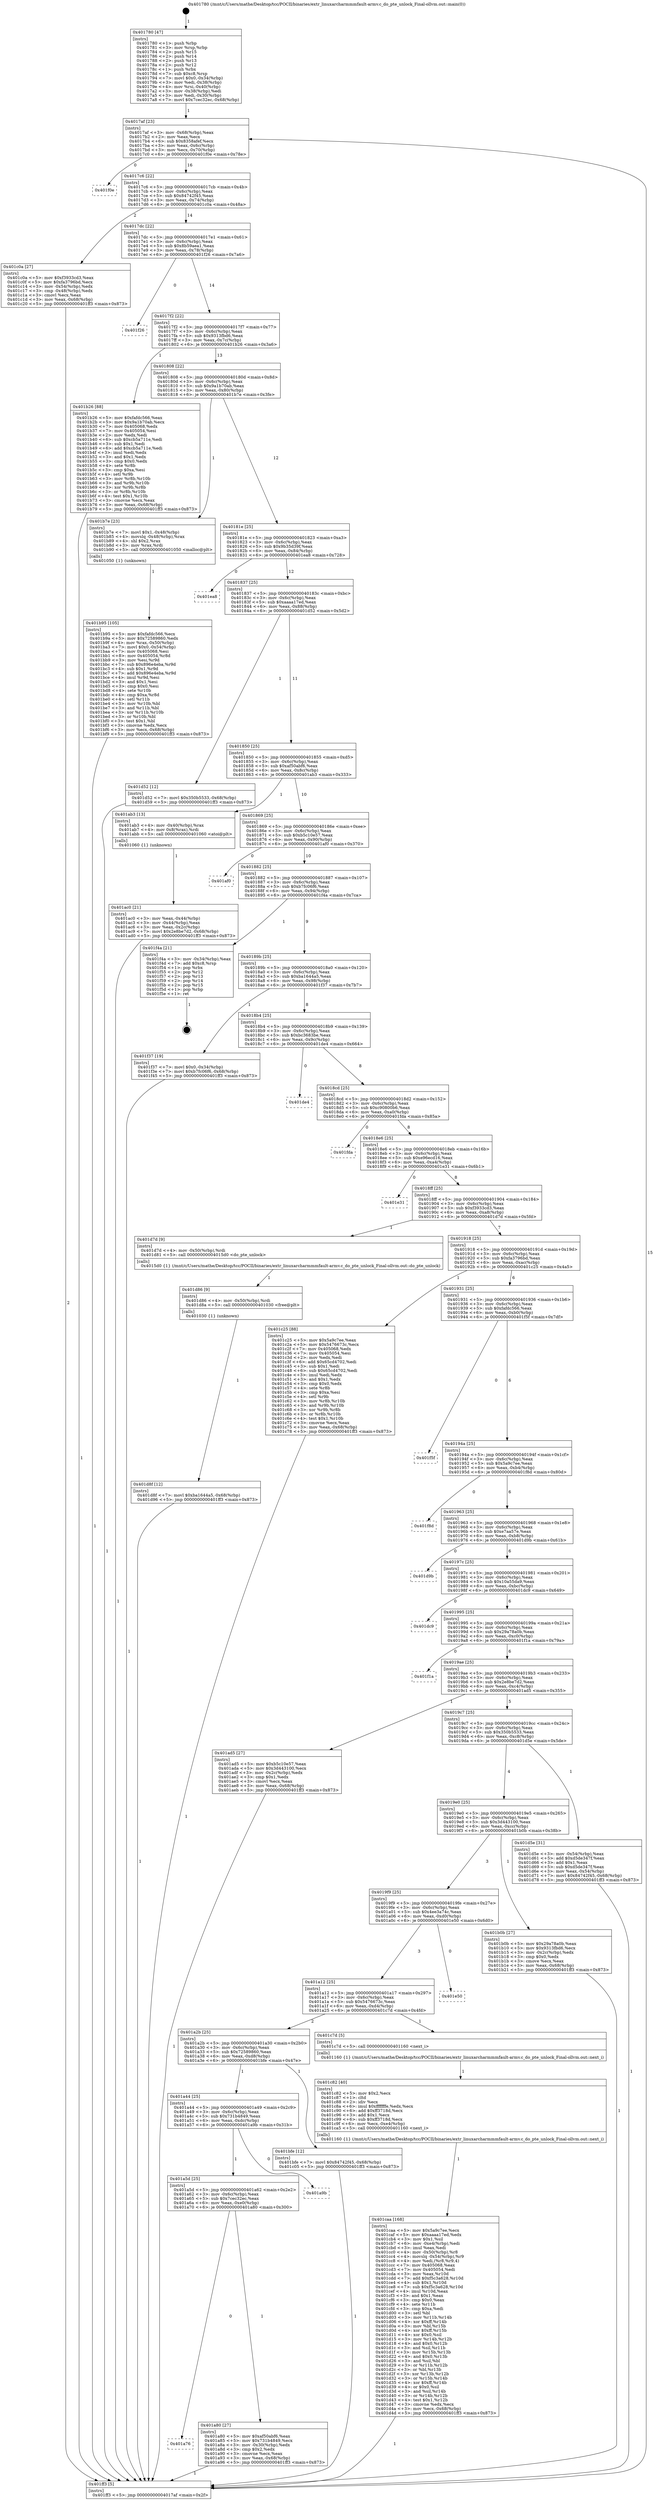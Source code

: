 digraph "0x401780" {
  label = "0x401780 (/mnt/c/Users/mathe/Desktop/tcc/POCII/binaries/extr_linuxarcharmmmfault-armv.c_do_pte_unlock_Final-ollvm.out::main(0))"
  labelloc = "t"
  node[shape=record]

  Entry [label="",width=0.3,height=0.3,shape=circle,fillcolor=black,style=filled]
  "0x4017af" [label="{
     0x4017af [23]\l
     | [instrs]\l
     &nbsp;&nbsp;0x4017af \<+3\>: mov -0x68(%rbp),%eax\l
     &nbsp;&nbsp;0x4017b2 \<+2\>: mov %eax,%ecx\l
     &nbsp;&nbsp;0x4017b4 \<+6\>: sub $0x8358afef,%ecx\l
     &nbsp;&nbsp;0x4017ba \<+3\>: mov %eax,-0x6c(%rbp)\l
     &nbsp;&nbsp;0x4017bd \<+3\>: mov %ecx,-0x70(%rbp)\l
     &nbsp;&nbsp;0x4017c0 \<+6\>: je 0000000000401f0e \<main+0x78e\>\l
  }"]
  "0x401f0e" [label="{
     0x401f0e\l
  }", style=dashed]
  "0x4017c6" [label="{
     0x4017c6 [22]\l
     | [instrs]\l
     &nbsp;&nbsp;0x4017c6 \<+5\>: jmp 00000000004017cb \<main+0x4b\>\l
     &nbsp;&nbsp;0x4017cb \<+3\>: mov -0x6c(%rbp),%eax\l
     &nbsp;&nbsp;0x4017ce \<+5\>: sub $0x84742f45,%eax\l
     &nbsp;&nbsp;0x4017d3 \<+3\>: mov %eax,-0x74(%rbp)\l
     &nbsp;&nbsp;0x4017d6 \<+6\>: je 0000000000401c0a \<main+0x48a\>\l
  }"]
  Exit [label="",width=0.3,height=0.3,shape=circle,fillcolor=black,style=filled,peripheries=2]
  "0x401c0a" [label="{
     0x401c0a [27]\l
     | [instrs]\l
     &nbsp;&nbsp;0x401c0a \<+5\>: mov $0xf3933cd3,%eax\l
     &nbsp;&nbsp;0x401c0f \<+5\>: mov $0xfa3796bd,%ecx\l
     &nbsp;&nbsp;0x401c14 \<+3\>: mov -0x54(%rbp),%edx\l
     &nbsp;&nbsp;0x401c17 \<+3\>: cmp -0x48(%rbp),%edx\l
     &nbsp;&nbsp;0x401c1a \<+3\>: cmovl %ecx,%eax\l
     &nbsp;&nbsp;0x401c1d \<+3\>: mov %eax,-0x68(%rbp)\l
     &nbsp;&nbsp;0x401c20 \<+5\>: jmp 0000000000401ff3 \<main+0x873\>\l
  }"]
  "0x4017dc" [label="{
     0x4017dc [22]\l
     | [instrs]\l
     &nbsp;&nbsp;0x4017dc \<+5\>: jmp 00000000004017e1 \<main+0x61\>\l
     &nbsp;&nbsp;0x4017e1 \<+3\>: mov -0x6c(%rbp),%eax\l
     &nbsp;&nbsp;0x4017e4 \<+5\>: sub $0x8b59aea1,%eax\l
     &nbsp;&nbsp;0x4017e9 \<+3\>: mov %eax,-0x78(%rbp)\l
     &nbsp;&nbsp;0x4017ec \<+6\>: je 0000000000401f26 \<main+0x7a6\>\l
  }"]
  "0x401d8f" [label="{
     0x401d8f [12]\l
     | [instrs]\l
     &nbsp;&nbsp;0x401d8f \<+7\>: movl $0xba1644a5,-0x68(%rbp)\l
     &nbsp;&nbsp;0x401d96 \<+5\>: jmp 0000000000401ff3 \<main+0x873\>\l
  }"]
  "0x401f26" [label="{
     0x401f26\l
  }", style=dashed]
  "0x4017f2" [label="{
     0x4017f2 [22]\l
     | [instrs]\l
     &nbsp;&nbsp;0x4017f2 \<+5\>: jmp 00000000004017f7 \<main+0x77\>\l
     &nbsp;&nbsp;0x4017f7 \<+3\>: mov -0x6c(%rbp),%eax\l
     &nbsp;&nbsp;0x4017fa \<+5\>: sub $0x9313fbd6,%eax\l
     &nbsp;&nbsp;0x4017ff \<+3\>: mov %eax,-0x7c(%rbp)\l
     &nbsp;&nbsp;0x401802 \<+6\>: je 0000000000401b26 \<main+0x3a6\>\l
  }"]
  "0x401d86" [label="{
     0x401d86 [9]\l
     | [instrs]\l
     &nbsp;&nbsp;0x401d86 \<+4\>: mov -0x50(%rbp),%rdi\l
     &nbsp;&nbsp;0x401d8a \<+5\>: call 0000000000401030 \<free@plt\>\l
     | [calls]\l
     &nbsp;&nbsp;0x401030 \{1\} (unknown)\l
  }"]
  "0x401b26" [label="{
     0x401b26 [88]\l
     | [instrs]\l
     &nbsp;&nbsp;0x401b26 \<+5\>: mov $0xfafdc566,%eax\l
     &nbsp;&nbsp;0x401b2b \<+5\>: mov $0x9a1b70ab,%ecx\l
     &nbsp;&nbsp;0x401b30 \<+7\>: mov 0x405068,%edx\l
     &nbsp;&nbsp;0x401b37 \<+7\>: mov 0x405054,%esi\l
     &nbsp;&nbsp;0x401b3e \<+2\>: mov %edx,%edi\l
     &nbsp;&nbsp;0x401b40 \<+6\>: sub $0xcb5a711e,%edi\l
     &nbsp;&nbsp;0x401b46 \<+3\>: sub $0x1,%edi\l
     &nbsp;&nbsp;0x401b49 \<+6\>: add $0xcb5a711e,%edi\l
     &nbsp;&nbsp;0x401b4f \<+3\>: imul %edi,%edx\l
     &nbsp;&nbsp;0x401b52 \<+3\>: and $0x1,%edx\l
     &nbsp;&nbsp;0x401b55 \<+3\>: cmp $0x0,%edx\l
     &nbsp;&nbsp;0x401b58 \<+4\>: sete %r8b\l
     &nbsp;&nbsp;0x401b5c \<+3\>: cmp $0xa,%esi\l
     &nbsp;&nbsp;0x401b5f \<+4\>: setl %r9b\l
     &nbsp;&nbsp;0x401b63 \<+3\>: mov %r8b,%r10b\l
     &nbsp;&nbsp;0x401b66 \<+3\>: and %r9b,%r10b\l
     &nbsp;&nbsp;0x401b69 \<+3\>: xor %r9b,%r8b\l
     &nbsp;&nbsp;0x401b6c \<+3\>: or %r8b,%r10b\l
     &nbsp;&nbsp;0x401b6f \<+4\>: test $0x1,%r10b\l
     &nbsp;&nbsp;0x401b73 \<+3\>: cmovne %ecx,%eax\l
     &nbsp;&nbsp;0x401b76 \<+3\>: mov %eax,-0x68(%rbp)\l
     &nbsp;&nbsp;0x401b79 \<+5\>: jmp 0000000000401ff3 \<main+0x873\>\l
  }"]
  "0x401808" [label="{
     0x401808 [22]\l
     | [instrs]\l
     &nbsp;&nbsp;0x401808 \<+5\>: jmp 000000000040180d \<main+0x8d\>\l
     &nbsp;&nbsp;0x40180d \<+3\>: mov -0x6c(%rbp),%eax\l
     &nbsp;&nbsp;0x401810 \<+5\>: sub $0x9a1b70ab,%eax\l
     &nbsp;&nbsp;0x401815 \<+3\>: mov %eax,-0x80(%rbp)\l
     &nbsp;&nbsp;0x401818 \<+6\>: je 0000000000401b7e \<main+0x3fe\>\l
  }"]
  "0x401caa" [label="{
     0x401caa [168]\l
     | [instrs]\l
     &nbsp;&nbsp;0x401caa \<+5\>: mov $0x5a9c7ee,%ecx\l
     &nbsp;&nbsp;0x401caf \<+5\>: mov $0xaaaa17ed,%edx\l
     &nbsp;&nbsp;0x401cb4 \<+3\>: mov $0x1,%sil\l
     &nbsp;&nbsp;0x401cb7 \<+6\>: mov -0xe4(%rbp),%edi\l
     &nbsp;&nbsp;0x401cbd \<+3\>: imul %eax,%edi\l
     &nbsp;&nbsp;0x401cc0 \<+4\>: mov -0x50(%rbp),%r8\l
     &nbsp;&nbsp;0x401cc4 \<+4\>: movslq -0x54(%rbp),%r9\l
     &nbsp;&nbsp;0x401cc8 \<+4\>: mov %edi,(%r8,%r9,4)\l
     &nbsp;&nbsp;0x401ccc \<+7\>: mov 0x405068,%eax\l
     &nbsp;&nbsp;0x401cd3 \<+7\>: mov 0x405054,%edi\l
     &nbsp;&nbsp;0x401cda \<+3\>: mov %eax,%r10d\l
     &nbsp;&nbsp;0x401cdd \<+7\>: add $0xf5c3a628,%r10d\l
     &nbsp;&nbsp;0x401ce4 \<+4\>: sub $0x1,%r10d\l
     &nbsp;&nbsp;0x401ce8 \<+7\>: sub $0xf5c3a628,%r10d\l
     &nbsp;&nbsp;0x401cef \<+4\>: imul %r10d,%eax\l
     &nbsp;&nbsp;0x401cf3 \<+3\>: and $0x1,%eax\l
     &nbsp;&nbsp;0x401cf6 \<+3\>: cmp $0x0,%eax\l
     &nbsp;&nbsp;0x401cf9 \<+4\>: sete %r11b\l
     &nbsp;&nbsp;0x401cfd \<+3\>: cmp $0xa,%edi\l
     &nbsp;&nbsp;0x401d00 \<+3\>: setl %bl\l
     &nbsp;&nbsp;0x401d03 \<+3\>: mov %r11b,%r14b\l
     &nbsp;&nbsp;0x401d06 \<+4\>: xor $0xff,%r14b\l
     &nbsp;&nbsp;0x401d0a \<+3\>: mov %bl,%r15b\l
     &nbsp;&nbsp;0x401d0d \<+4\>: xor $0xff,%r15b\l
     &nbsp;&nbsp;0x401d11 \<+4\>: xor $0x0,%sil\l
     &nbsp;&nbsp;0x401d15 \<+3\>: mov %r14b,%r12b\l
     &nbsp;&nbsp;0x401d18 \<+4\>: and $0x0,%r12b\l
     &nbsp;&nbsp;0x401d1c \<+3\>: and %sil,%r11b\l
     &nbsp;&nbsp;0x401d1f \<+3\>: mov %r15b,%r13b\l
     &nbsp;&nbsp;0x401d22 \<+4\>: and $0x0,%r13b\l
     &nbsp;&nbsp;0x401d26 \<+3\>: and %sil,%bl\l
     &nbsp;&nbsp;0x401d29 \<+3\>: or %r11b,%r12b\l
     &nbsp;&nbsp;0x401d2c \<+3\>: or %bl,%r13b\l
     &nbsp;&nbsp;0x401d2f \<+3\>: xor %r13b,%r12b\l
     &nbsp;&nbsp;0x401d32 \<+3\>: or %r15b,%r14b\l
     &nbsp;&nbsp;0x401d35 \<+4\>: xor $0xff,%r14b\l
     &nbsp;&nbsp;0x401d39 \<+4\>: or $0x0,%sil\l
     &nbsp;&nbsp;0x401d3d \<+3\>: and %sil,%r14b\l
     &nbsp;&nbsp;0x401d40 \<+3\>: or %r14b,%r12b\l
     &nbsp;&nbsp;0x401d43 \<+4\>: test $0x1,%r12b\l
     &nbsp;&nbsp;0x401d47 \<+3\>: cmovne %edx,%ecx\l
     &nbsp;&nbsp;0x401d4a \<+3\>: mov %ecx,-0x68(%rbp)\l
     &nbsp;&nbsp;0x401d4d \<+5\>: jmp 0000000000401ff3 \<main+0x873\>\l
  }"]
  "0x401b7e" [label="{
     0x401b7e [23]\l
     | [instrs]\l
     &nbsp;&nbsp;0x401b7e \<+7\>: movl $0x1,-0x48(%rbp)\l
     &nbsp;&nbsp;0x401b85 \<+4\>: movslq -0x48(%rbp),%rax\l
     &nbsp;&nbsp;0x401b89 \<+4\>: shl $0x2,%rax\l
     &nbsp;&nbsp;0x401b8d \<+3\>: mov %rax,%rdi\l
     &nbsp;&nbsp;0x401b90 \<+5\>: call 0000000000401050 \<malloc@plt\>\l
     | [calls]\l
     &nbsp;&nbsp;0x401050 \{1\} (unknown)\l
  }"]
  "0x40181e" [label="{
     0x40181e [25]\l
     | [instrs]\l
     &nbsp;&nbsp;0x40181e \<+5\>: jmp 0000000000401823 \<main+0xa3\>\l
     &nbsp;&nbsp;0x401823 \<+3\>: mov -0x6c(%rbp),%eax\l
     &nbsp;&nbsp;0x401826 \<+5\>: sub $0x9b35d39f,%eax\l
     &nbsp;&nbsp;0x40182b \<+6\>: mov %eax,-0x84(%rbp)\l
     &nbsp;&nbsp;0x401831 \<+6\>: je 0000000000401ea8 \<main+0x728\>\l
  }"]
  "0x401c82" [label="{
     0x401c82 [40]\l
     | [instrs]\l
     &nbsp;&nbsp;0x401c82 \<+5\>: mov $0x2,%ecx\l
     &nbsp;&nbsp;0x401c87 \<+1\>: cltd\l
     &nbsp;&nbsp;0x401c88 \<+2\>: idiv %ecx\l
     &nbsp;&nbsp;0x401c8a \<+6\>: imul $0xfffffffe,%edx,%ecx\l
     &nbsp;&nbsp;0x401c90 \<+6\>: add $0xff3718d,%ecx\l
     &nbsp;&nbsp;0x401c96 \<+3\>: add $0x1,%ecx\l
     &nbsp;&nbsp;0x401c99 \<+6\>: sub $0xff3718d,%ecx\l
     &nbsp;&nbsp;0x401c9f \<+6\>: mov %ecx,-0xe4(%rbp)\l
     &nbsp;&nbsp;0x401ca5 \<+5\>: call 0000000000401160 \<next_i\>\l
     | [calls]\l
     &nbsp;&nbsp;0x401160 \{1\} (/mnt/c/Users/mathe/Desktop/tcc/POCII/binaries/extr_linuxarcharmmmfault-armv.c_do_pte_unlock_Final-ollvm.out::next_i)\l
  }"]
  "0x401ea8" [label="{
     0x401ea8\l
  }", style=dashed]
  "0x401837" [label="{
     0x401837 [25]\l
     | [instrs]\l
     &nbsp;&nbsp;0x401837 \<+5\>: jmp 000000000040183c \<main+0xbc\>\l
     &nbsp;&nbsp;0x40183c \<+3\>: mov -0x6c(%rbp),%eax\l
     &nbsp;&nbsp;0x40183f \<+5\>: sub $0xaaaa17ed,%eax\l
     &nbsp;&nbsp;0x401844 \<+6\>: mov %eax,-0x88(%rbp)\l
     &nbsp;&nbsp;0x40184a \<+6\>: je 0000000000401d52 \<main+0x5d2\>\l
  }"]
  "0x401b95" [label="{
     0x401b95 [105]\l
     | [instrs]\l
     &nbsp;&nbsp;0x401b95 \<+5\>: mov $0xfafdc566,%ecx\l
     &nbsp;&nbsp;0x401b9a \<+5\>: mov $0x72589860,%edx\l
     &nbsp;&nbsp;0x401b9f \<+4\>: mov %rax,-0x50(%rbp)\l
     &nbsp;&nbsp;0x401ba3 \<+7\>: movl $0x0,-0x54(%rbp)\l
     &nbsp;&nbsp;0x401baa \<+7\>: mov 0x405068,%esi\l
     &nbsp;&nbsp;0x401bb1 \<+8\>: mov 0x405054,%r8d\l
     &nbsp;&nbsp;0x401bb9 \<+3\>: mov %esi,%r9d\l
     &nbsp;&nbsp;0x401bbc \<+7\>: sub $0x896e4eba,%r9d\l
     &nbsp;&nbsp;0x401bc3 \<+4\>: sub $0x1,%r9d\l
     &nbsp;&nbsp;0x401bc7 \<+7\>: add $0x896e4eba,%r9d\l
     &nbsp;&nbsp;0x401bce \<+4\>: imul %r9d,%esi\l
     &nbsp;&nbsp;0x401bd2 \<+3\>: and $0x1,%esi\l
     &nbsp;&nbsp;0x401bd5 \<+3\>: cmp $0x0,%esi\l
     &nbsp;&nbsp;0x401bd8 \<+4\>: sete %r10b\l
     &nbsp;&nbsp;0x401bdc \<+4\>: cmp $0xa,%r8d\l
     &nbsp;&nbsp;0x401be0 \<+4\>: setl %r11b\l
     &nbsp;&nbsp;0x401be4 \<+3\>: mov %r10b,%bl\l
     &nbsp;&nbsp;0x401be7 \<+3\>: and %r11b,%bl\l
     &nbsp;&nbsp;0x401bea \<+3\>: xor %r11b,%r10b\l
     &nbsp;&nbsp;0x401bed \<+3\>: or %r10b,%bl\l
     &nbsp;&nbsp;0x401bf0 \<+3\>: test $0x1,%bl\l
     &nbsp;&nbsp;0x401bf3 \<+3\>: cmovne %edx,%ecx\l
     &nbsp;&nbsp;0x401bf6 \<+3\>: mov %ecx,-0x68(%rbp)\l
     &nbsp;&nbsp;0x401bf9 \<+5\>: jmp 0000000000401ff3 \<main+0x873\>\l
  }"]
  "0x401d52" [label="{
     0x401d52 [12]\l
     | [instrs]\l
     &nbsp;&nbsp;0x401d52 \<+7\>: movl $0x350b5533,-0x68(%rbp)\l
     &nbsp;&nbsp;0x401d59 \<+5\>: jmp 0000000000401ff3 \<main+0x873\>\l
  }"]
  "0x401850" [label="{
     0x401850 [25]\l
     | [instrs]\l
     &nbsp;&nbsp;0x401850 \<+5\>: jmp 0000000000401855 \<main+0xd5\>\l
     &nbsp;&nbsp;0x401855 \<+3\>: mov -0x6c(%rbp),%eax\l
     &nbsp;&nbsp;0x401858 \<+5\>: sub $0xaf50abf6,%eax\l
     &nbsp;&nbsp;0x40185d \<+6\>: mov %eax,-0x8c(%rbp)\l
     &nbsp;&nbsp;0x401863 \<+6\>: je 0000000000401ab3 \<main+0x333\>\l
  }"]
  "0x401ac0" [label="{
     0x401ac0 [21]\l
     | [instrs]\l
     &nbsp;&nbsp;0x401ac0 \<+3\>: mov %eax,-0x44(%rbp)\l
     &nbsp;&nbsp;0x401ac3 \<+3\>: mov -0x44(%rbp),%eax\l
     &nbsp;&nbsp;0x401ac6 \<+3\>: mov %eax,-0x2c(%rbp)\l
     &nbsp;&nbsp;0x401ac9 \<+7\>: movl $0x2e8be7d2,-0x68(%rbp)\l
     &nbsp;&nbsp;0x401ad0 \<+5\>: jmp 0000000000401ff3 \<main+0x873\>\l
  }"]
  "0x401ab3" [label="{
     0x401ab3 [13]\l
     | [instrs]\l
     &nbsp;&nbsp;0x401ab3 \<+4\>: mov -0x40(%rbp),%rax\l
     &nbsp;&nbsp;0x401ab7 \<+4\>: mov 0x8(%rax),%rdi\l
     &nbsp;&nbsp;0x401abb \<+5\>: call 0000000000401060 \<atoi@plt\>\l
     | [calls]\l
     &nbsp;&nbsp;0x401060 \{1\} (unknown)\l
  }"]
  "0x401869" [label="{
     0x401869 [25]\l
     | [instrs]\l
     &nbsp;&nbsp;0x401869 \<+5\>: jmp 000000000040186e \<main+0xee\>\l
     &nbsp;&nbsp;0x40186e \<+3\>: mov -0x6c(%rbp),%eax\l
     &nbsp;&nbsp;0x401871 \<+5\>: sub $0xb5c10e57,%eax\l
     &nbsp;&nbsp;0x401876 \<+6\>: mov %eax,-0x90(%rbp)\l
     &nbsp;&nbsp;0x40187c \<+6\>: je 0000000000401af0 \<main+0x370\>\l
  }"]
  "0x401780" [label="{
     0x401780 [47]\l
     | [instrs]\l
     &nbsp;&nbsp;0x401780 \<+1\>: push %rbp\l
     &nbsp;&nbsp;0x401781 \<+3\>: mov %rsp,%rbp\l
     &nbsp;&nbsp;0x401784 \<+2\>: push %r15\l
     &nbsp;&nbsp;0x401786 \<+2\>: push %r14\l
     &nbsp;&nbsp;0x401788 \<+2\>: push %r13\l
     &nbsp;&nbsp;0x40178a \<+2\>: push %r12\l
     &nbsp;&nbsp;0x40178c \<+1\>: push %rbx\l
     &nbsp;&nbsp;0x40178d \<+7\>: sub $0xc8,%rsp\l
     &nbsp;&nbsp;0x401794 \<+7\>: movl $0x0,-0x34(%rbp)\l
     &nbsp;&nbsp;0x40179b \<+3\>: mov %edi,-0x38(%rbp)\l
     &nbsp;&nbsp;0x40179e \<+4\>: mov %rsi,-0x40(%rbp)\l
     &nbsp;&nbsp;0x4017a2 \<+3\>: mov -0x38(%rbp),%edi\l
     &nbsp;&nbsp;0x4017a5 \<+3\>: mov %edi,-0x30(%rbp)\l
     &nbsp;&nbsp;0x4017a8 \<+7\>: movl $0x7cec32ec,-0x68(%rbp)\l
  }"]
  "0x401af0" [label="{
     0x401af0\l
  }", style=dashed]
  "0x401882" [label="{
     0x401882 [25]\l
     | [instrs]\l
     &nbsp;&nbsp;0x401882 \<+5\>: jmp 0000000000401887 \<main+0x107\>\l
     &nbsp;&nbsp;0x401887 \<+3\>: mov -0x6c(%rbp),%eax\l
     &nbsp;&nbsp;0x40188a \<+5\>: sub $0xb7fc06f6,%eax\l
     &nbsp;&nbsp;0x40188f \<+6\>: mov %eax,-0x94(%rbp)\l
     &nbsp;&nbsp;0x401895 \<+6\>: je 0000000000401f4a \<main+0x7ca\>\l
  }"]
  "0x401ff3" [label="{
     0x401ff3 [5]\l
     | [instrs]\l
     &nbsp;&nbsp;0x401ff3 \<+5\>: jmp 00000000004017af \<main+0x2f\>\l
  }"]
  "0x401f4a" [label="{
     0x401f4a [21]\l
     | [instrs]\l
     &nbsp;&nbsp;0x401f4a \<+3\>: mov -0x34(%rbp),%eax\l
     &nbsp;&nbsp;0x401f4d \<+7\>: add $0xc8,%rsp\l
     &nbsp;&nbsp;0x401f54 \<+1\>: pop %rbx\l
     &nbsp;&nbsp;0x401f55 \<+2\>: pop %r12\l
     &nbsp;&nbsp;0x401f57 \<+2\>: pop %r13\l
     &nbsp;&nbsp;0x401f59 \<+2\>: pop %r14\l
     &nbsp;&nbsp;0x401f5b \<+2\>: pop %r15\l
     &nbsp;&nbsp;0x401f5d \<+1\>: pop %rbp\l
     &nbsp;&nbsp;0x401f5e \<+1\>: ret\l
  }"]
  "0x40189b" [label="{
     0x40189b [25]\l
     | [instrs]\l
     &nbsp;&nbsp;0x40189b \<+5\>: jmp 00000000004018a0 \<main+0x120\>\l
     &nbsp;&nbsp;0x4018a0 \<+3\>: mov -0x6c(%rbp),%eax\l
     &nbsp;&nbsp;0x4018a3 \<+5\>: sub $0xba1644a5,%eax\l
     &nbsp;&nbsp;0x4018a8 \<+6\>: mov %eax,-0x98(%rbp)\l
     &nbsp;&nbsp;0x4018ae \<+6\>: je 0000000000401f37 \<main+0x7b7\>\l
  }"]
  "0x401a76" [label="{
     0x401a76\l
  }", style=dashed]
  "0x401f37" [label="{
     0x401f37 [19]\l
     | [instrs]\l
     &nbsp;&nbsp;0x401f37 \<+7\>: movl $0x0,-0x34(%rbp)\l
     &nbsp;&nbsp;0x401f3e \<+7\>: movl $0xb7fc06f6,-0x68(%rbp)\l
     &nbsp;&nbsp;0x401f45 \<+5\>: jmp 0000000000401ff3 \<main+0x873\>\l
  }"]
  "0x4018b4" [label="{
     0x4018b4 [25]\l
     | [instrs]\l
     &nbsp;&nbsp;0x4018b4 \<+5\>: jmp 00000000004018b9 \<main+0x139\>\l
     &nbsp;&nbsp;0x4018b9 \<+3\>: mov -0x6c(%rbp),%eax\l
     &nbsp;&nbsp;0x4018bc \<+5\>: sub $0xbc3683be,%eax\l
     &nbsp;&nbsp;0x4018c1 \<+6\>: mov %eax,-0x9c(%rbp)\l
     &nbsp;&nbsp;0x4018c7 \<+6\>: je 0000000000401de4 \<main+0x664\>\l
  }"]
  "0x401a80" [label="{
     0x401a80 [27]\l
     | [instrs]\l
     &nbsp;&nbsp;0x401a80 \<+5\>: mov $0xaf50abf6,%eax\l
     &nbsp;&nbsp;0x401a85 \<+5\>: mov $0x731b4849,%ecx\l
     &nbsp;&nbsp;0x401a8a \<+3\>: mov -0x30(%rbp),%edx\l
     &nbsp;&nbsp;0x401a8d \<+3\>: cmp $0x2,%edx\l
     &nbsp;&nbsp;0x401a90 \<+3\>: cmovne %ecx,%eax\l
     &nbsp;&nbsp;0x401a93 \<+3\>: mov %eax,-0x68(%rbp)\l
     &nbsp;&nbsp;0x401a96 \<+5\>: jmp 0000000000401ff3 \<main+0x873\>\l
  }"]
  "0x401de4" [label="{
     0x401de4\l
  }", style=dashed]
  "0x4018cd" [label="{
     0x4018cd [25]\l
     | [instrs]\l
     &nbsp;&nbsp;0x4018cd \<+5\>: jmp 00000000004018d2 \<main+0x152\>\l
     &nbsp;&nbsp;0x4018d2 \<+3\>: mov -0x6c(%rbp),%eax\l
     &nbsp;&nbsp;0x4018d5 \<+5\>: sub $0xc90800b6,%eax\l
     &nbsp;&nbsp;0x4018da \<+6\>: mov %eax,-0xa0(%rbp)\l
     &nbsp;&nbsp;0x4018e0 \<+6\>: je 0000000000401fda \<main+0x85a\>\l
  }"]
  "0x401a5d" [label="{
     0x401a5d [25]\l
     | [instrs]\l
     &nbsp;&nbsp;0x401a5d \<+5\>: jmp 0000000000401a62 \<main+0x2e2\>\l
     &nbsp;&nbsp;0x401a62 \<+3\>: mov -0x6c(%rbp),%eax\l
     &nbsp;&nbsp;0x401a65 \<+5\>: sub $0x7cec32ec,%eax\l
     &nbsp;&nbsp;0x401a6a \<+6\>: mov %eax,-0xe0(%rbp)\l
     &nbsp;&nbsp;0x401a70 \<+6\>: je 0000000000401a80 \<main+0x300\>\l
  }"]
  "0x401fda" [label="{
     0x401fda\l
  }", style=dashed]
  "0x4018e6" [label="{
     0x4018e6 [25]\l
     | [instrs]\l
     &nbsp;&nbsp;0x4018e6 \<+5\>: jmp 00000000004018eb \<main+0x16b\>\l
     &nbsp;&nbsp;0x4018eb \<+3\>: mov -0x6c(%rbp),%eax\l
     &nbsp;&nbsp;0x4018ee \<+5\>: sub $0xe96ecd16,%eax\l
     &nbsp;&nbsp;0x4018f3 \<+6\>: mov %eax,-0xa4(%rbp)\l
     &nbsp;&nbsp;0x4018f9 \<+6\>: je 0000000000401e31 \<main+0x6b1\>\l
  }"]
  "0x401a9b" [label="{
     0x401a9b\l
  }", style=dashed]
  "0x401e31" [label="{
     0x401e31\l
  }", style=dashed]
  "0x4018ff" [label="{
     0x4018ff [25]\l
     | [instrs]\l
     &nbsp;&nbsp;0x4018ff \<+5\>: jmp 0000000000401904 \<main+0x184\>\l
     &nbsp;&nbsp;0x401904 \<+3\>: mov -0x6c(%rbp),%eax\l
     &nbsp;&nbsp;0x401907 \<+5\>: sub $0xf3933cd3,%eax\l
     &nbsp;&nbsp;0x40190c \<+6\>: mov %eax,-0xa8(%rbp)\l
     &nbsp;&nbsp;0x401912 \<+6\>: je 0000000000401d7d \<main+0x5fd\>\l
  }"]
  "0x401a44" [label="{
     0x401a44 [25]\l
     | [instrs]\l
     &nbsp;&nbsp;0x401a44 \<+5\>: jmp 0000000000401a49 \<main+0x2c9\>\l
     &nbsp;&nbsp;0x401a49 \<+3\>: mov -0x6c(%rbp),%eax\l
     &nbsp;&nbsp;0x401a4c \<+5\>: sub $0x731b4849,%eax\l
     &nbsp;&nbsp;0x401a51 \<+6\>: mov %eax,-0xdc(%rbp)\l
     &nbsp;&nbsp;0x401a57 \<+6\>: je 0000000000401a9b \<main+0x31b\>\l
  }"]
  "0x401d7d" [label="{
     0x401d7d [9]\l
     | [instrs]\l
     &nbsp;&nbsp;0x401d7d \<+4\>: mov -0x50(%rbp),%rdi\l
     &nbsp;&nbsp;0x401d81 \<+5\>: call 00000000004015d0 \<do_pte_unlock\>\l
     | [calls]\l
     &nbsp;&nbsp;0x4015d0 \{1\} (/mnt/c/Users/mathe/Desktop/tcc/POCII/binaries/extr_linuxarcharmmmfault-armv.c_do_pte_unlock_Final-ollvm.out::do_pte_unlock)\l
  }"]
  "0x401918" [label="{
     0x401918 [25]\l
     | [instrs]\l
     &nbsp;&nbsp;0x401918 \<+5\>: jmp 000000000040191d \<main+0x19d\>\l
     &nbsp;&nbsp;0x40191d \<+3\>: mov -0x6c(%rbp),%eax\l
     &nbsp;&nbsp;0x401920 \<+5\>: sub $0xfa3796bd,%eax\l
     &nbsp;&nbsp;0x401925 \<+6\>: mov %eax,-0xac(%rbp)\l
     &nbsp;&nbsp;0x40192b \<+6\>: je 0000000000401c25 \<main+0x4a5\>\l
  }"]
  "0x401bfe" [label="{
     0x401bfe [12]\l
     | [instrs]\l
     &nbsp;&nbsp;0x401bfe \<+7\>: movl $0x84742f45,-0x68(%rbp)\l
     &nbsp;&nbsp;0x401c05 \<+5\>: jmp 0000000000401ff3 \<main+0x873\>\l
  }"]
  "0x401c25" [label="{
     0x401c25 [88]\l
     | [instrs]\l
     &nbsp;&nbsp;0x401c25 \<+5\>: mov $0x5a9c7ee,%eax\l
     &nbsp;&nbsp;0x401c2a \<+5\>: mov $0x5476673c,%ecx\l
     &nbsp;&nbsp;0x401c2f \<+7\>: mov 0x405068,%edx\l
     &nbsp;&nbsp;0x401c36 \<+7\>: mov 0x405054,%esi\l
     &nbsp;&nbsp;0x401c3d \<+2\>: mov %edx,%edi\l
     &nbsp;&nbsp;0x401c3f \<+6\>: add $0x65cd4702,%edi\l
     &nbsp;&nbsp;0x401c45 \<+3\>: sub $0x1,%edi\l
     &nbsp;&nbsp;0x401c48 \<+6\>: sub $0x65cd4702,%edi\l
     &nbsp;&nbsp;0x401c4e \<+3\>: imul %edi,%edx\l
     &nbsp;&nbsp;0x401c51 \<+3\>: and $0x1,%edx\l
     &nbsp;&nbsp;0x401c54 \<+3\>: cmp $0x0,%edx\l
     &nbsp;&nbsp;0x401c57 \<+4\>: sete %r8b\l
     &nbsp;&nbsp;0x401c5b \<+3\>: cmp $0xa,%esi\l
     &nbsp;&nbsp;0x401c5e \<+4\>: setl %r9b\l
     &nbsp;&nbsp;0x401c62 \<+3\>: mov %r8b,%r10b\l
     &nbsp;&nbsp;0x401c65 \<+3\>: and %r9b,%r10b\l
     &nbsp;&nbsp;0x401c68 \<+3\>: xor %r9b,%r8b\l
     &nbsp;&nbsp;0x401c6b \<+3\>: or %r8b,%r10b\l
     &nbsp;&nbsp;0x401c6e \<+4\>: test $0x1,%r10b\l
     &nbsp;&nbsp;0x401c72 \<+3\>: cmovne %ecx,%eax\l
     &nbsp;&nbsp;0x401c75 \<+3\>: mov %eax,-0x68(%rbp)\l
     &nbsp;&nbsp;0x401c78 \<+5\>: jmp 0000000000401ff3 \<main+0x873\>\l
  }"]
  "0x401931" [label="{
     0x401931 [25]\l
     | [instrs]\l
     &nbsp;&nbsp;0x401931 \<+5\>: jmp 0000000000401936 \<main+0x1b6\>\l
     &nbsp;&nbsp;0x401936 \<+3\>: mov -0x6c(%rbp),%eax\l
     &nbsp;&nbsp;0x401939 \<+5\>: sub $0xfafdc566,%eax\l
     &nbsp;&nbsp;0x40193e \<+6\>: mov %eax,-0xb0(%rbp)\l
     &nbsp;&nbsp;0x401944 \<+6\>: je 0000000000401f5f \<main+0x7df\>\l
  }"]
  "0x401a2b" [label="{
     0x401a2b [25]\l
     | [instrs]\l
     &nbsp;&nbsp;0x401a2b \<+5\>: jmp 0000000000401a30 \<main+0x2b0\>\l
     &nbsp;&nbsp;0x401a30 \<+3\>: mov -0x6c(%rbp),%eax\l
     &nbsp;&nbsp;0x401a33 \<+5\>: sub $0x72589860,%eax\l
     &nbsp;&nbsp;0x401a38 \<+6\>: mov %eax,-0xd8(%rbp)\l
     &nbsp;&nbsp;0x401a3e \<+6\>: je 0000000000401bfe \<main+0x47e\>\l
  }"]
  "0x401f5f" [label="{
     0x401f5f\l
  }", style=dashed]
  "0x40194a" [label="{
     0x40194a [25]\l
     | [instrs]\l
     &nbsp;&nbsp;0x40194a \<+5\>: jmp 000000000040194f \<main+0x1cf\>\l
     &nbsp;&nbsp;0x40194f \<+3\>: mov -0x6c(%rbp),%eax\l
     &nbsp;&nbsp;0x401952 \<+5\>: sub $0x5a9c7ee,%eax\l
     &nbsp;&nbsp;0x401957 \<+6\>: mov %eax,-0xb4(%rbp)\l
     &nbsp;&nbsp;0x40195d \<+6\>: je 0000000000401f8d \<main+0x80d\>\l
  }"]
  "0x401c7d" [label="{
     0x401c7d [5]\l
     | [instrs]\l
     &nbsp;&nbsp;0x401c7d \<+5\>: call 0000000000401160 \<next_i\>\l
     | [calls]\l
     &nbsp;&nbsp;0x401160 \{1\} (/mnt/c/Users/mathe/Desktop/tcc/POCII/binaries/extr_linuxarcharmmmfault-armv.c_do_pte_unlock_Final-ollvm.out::next_i)\l
  }"]
  "0x401f8d" [label="{
     0x401f8d\l
  }", style=dashed]
  "0x401963" [label="{
     0x401963 [25]\l
     | [instrs]\l
     &nbsp;&nbsp;0x401963 \<+5\>: jmp 0000000000401968 \<main+0x1e8\>\l
     &nbsp;&nbsp;0x401968 \<+3\>: mov -0x6c(%rbp),%eax\l
     &nbsp;&nbsp;0x40196b \<+5\>: sub $0xe7aa57e,%eax\l
     &nbsp;&nbsp;0x401970 \<+6\>: mov %eax,-0xb8(%rbp)\l
     &nbsp;&nbsp;0x401976 \<+6\>: je 0000000000401d9b \<main+0x61b\>\l
  }"]
  "0x401a12" [label="{
     0x401a12 [25]\l
     | [instrs]\l
     &nbsp;&nbsp;0x401a12 \<+5\>: jmp 0000000000401a17 \<main+0x297\>\l
     &nbsp;&nbsp;0x401a17 \<+3\>: mov -0x6c(%rbp),%eax\l
     &nbsp;&nbsp;0x401a1a \<+5\>: sub $0x5476673c,%eax\l
     &nbsp;&nbsp;0x401a1f \<+6\>: mov %eax,-0xd4(%rbp)\l
     &nbsp;&nbsp;0x401a25 \<+6\>: je 0000000000401c7d \<main+0x4fd\>\l
  }"]
  "0x401d9b" [label="{
     0x401d9b\l
  }", style=dashed]
  "0x40197c" [label="{
     0x40197c [25]\l
     | [instrs]\l
     &nbsp;&nbsp;0x40197c \<+5\>: jmp 0000000000401981 \<main+0x201\>\l
     &nbsp;&nbsp;0x401981 \<+3\>: mov -0x6c(%rbp),%eax\l
     &nbsp;&nbsp;0x401984 \<+5\>: sub $0x10a55da9,%eax\l
     &nbsp;&nbsp;0x401989 \<+6\>: mov %eax,-0xbc(%rbp)\l
     &nbsp;&nbsp;0x40198f \<+6\>: je 0000000000401dc9 \<main+0x649\>\l
  }"]
  "0x401e50" [label="{
     0x401e50\l
  }", style=dashed]
  "0x401dc9" [label="{
     0x401dc9\l
  }", style=dashed]
  "0x401995" [label="{
     0x401995 [25]\l
     | [instrs]\l
     &nbsp;&nbsp;0x401995 \<+5\>: jmp 000000000040199a \<main+0x21a\>\l
     &nbsp;&nbsp;0x40199a \<+3\>: mov -0x6c(%rbp),%eax\l
     &nbsp;&nbsp;0x40199d \<+5\>: sub $0x29a78a0b,%eax\l
     &nbsp;&nbsp;0x4019a2 \<+6\>: mov %eax,-0xc0(%rbp)\l
     &nbsp;&nbsp;0x4019a8 \<+6\>: je 0000000000401f1a \<main+0x79a\>\l
  }"]
  "0x4019f9" [label="{
     0x4019f9 [25]\l
     | [instrs]\l
     &nbsp;&nbsp;0x4019f9 \<+5\>: jmp 00000000004019fe \<main+0x27e\>\l
     &nbsp;&nbsp;0x4019fe \<+3\>: mov -0x6c(%rbp),%eax\l
     &nbsp;&nbsp;0x401a01 \<+5\>: sub $0x4ee3a74c,%eax\l
     &nbsp;&nbsp;0x401a06 \<+6\>: mov %eax,-0xd0(%rbp)\l
     &nbsp;&nbsp;0x401a0c \<+6\>: je 0000000000401e50 \<main+0x6d0\>\l
  }"]
  "0x401f1a" [label="{
     0x401f1a\l
  }", style=dashed]
  "0x4019ae" [label="{
     0x4019ae [25]\l
     | [instrs]\l
     &nbsp;&nbsp;0x4019ae \<+5\>: jmp 00000000004019b3 \<main+0x233\>\l
     &nbsp;&nbsp;0x4019b3 \<+3\>: mov -0x6c(%rbp),%eax\l
     &nbsp;&nbsp;0x4019b6 \<+5\>: sub $0x2e8be7d2,%eax\l
     &nbsp;&nbsp;0x4019bb \<+6\>: mov %eax,-0xc4(%rbp)\l
     &nbsp;&nbsp;0x4019c1 \<+6\>: je 0000000000401ad5 \<main+0x355\>\l
  }"]
  "0x401b0b" [label="{
     0x401b0b [27]\l
     | [instrs]\l
     &nbsp;&nbsp;0x401b0b \<+5\>: mov $0x29a78a0b,%eax\l
     &nbsp;&nbsp;0x401b10 \<+5\>: mov $0x9313fbd6,%ecx\l
     &nbsp;&nbsp;0x401b15 \<+3\>: mov -0x2c(%rbp),%edx\l
     &nbsp;&nbsp;0x401b18 \<+3\>: cmp $0x0,%edx\l
     &nbsp;&nbsp;0x401b1b \<+3\>: cmove %ecx,%eax\l
     &nbsp;&nbsp;0x401b1e \<+3\>: mov %eax,-0x68(%rbp)\l
     &nbsp;&nbsp;0x401b21 \<+5\>: jmp 0000000000401ff3 \<main+0x873\>\l
  }"]
  "0x401ad5" [label="{
     0x401ad5 [27]\l
     | [instrs]\l
     &nbsp;&nbsp;0x401ad5 \<+5\>: mov $0xb5c10e57,%eax\l
     &nbsp;&nbsp;0x401ada \<+5\>: mov $0x3d443100,%ecx\l
     &nbsp;&nbsp;0x401adf \<+3\>: mov -0x2c(%rbp),%edx\l
     &nbsp;&nbsp;0x401ae2 \<+3\>: cmp $0x1,%edx\l
     &nbsp;&nbsp;0x401ae5 \<+3\>: cmovl %ecx,%eax\l
     &nbsp;&nbsp;0x401ae8 \<+3\>: mov %eax,-0x68(%rbp)\l
     &nbsp;&nbsp;0x401aeb \<+5\>: jmp 0000000000401ff3 \<main+0x873\>\l
  }"]
  "0x4019c7" [label="{
     0x4019c7 [25]\l
     | [instrs]\l
     &nbsp;&nbsp;0x4019c7 \<+5\>: jmp 00000000004019cc \<main+0x24c\>\l
     &nbsp;&nbsp;0x4019cc \<+3\>: mov -0x6c(%rbp),%eax\l
     &nbsp;&nbsp;0x4019cf \<+5\>: sub $0x350b5533,%eax\l
     &nbsp;&nbsp;0x4019d4 \<+6\>: mov %eax,-0xc8(%rbp)\l
     &nbsp;&nbsp;0x4019da \<+6\>: je 0000000000401d5e \<main+0x5de\>\l
  }"]
  "0x4019e0" [label="{
     0x4019e0 [25]\l
     | [instrs]\l
     &nbsp;&nbsp;0x4019e0 \<+5\>: jmp 00000000004019e5 \<main+0x265\>\l
     &nbsp;&nbsp;0x4019e5 \<+3\>: mov -0x6c(%rbp),%eax\l
     &nbsp;&nbsp;0x4019e8 \<+5\>: sub $0x3d443100,%eax\l
     &nbsp;&nbsp;0x4019ed \<+6\>: mov %eax,-0xcc(%rbp)\l
     &nbsp;&nbsp;0x4019f3 \<+6\>: je 0000000000401b0b \<main+0x38b\>\l
  }"]
  "0x401d5e" [label="{
     0x401d5e [31]\l
     | [instrs]\l
     &nbsp;&nbsp;0x401d5e \<+3\>: mov -0x54(%rbp),%eax\l
     &nbsp;&nbsp;0x401d61 \<+5\>: add $0xd5de347f,%eax\l
     &nbsp;&nbsp;0x401d66 \<+3\>: add $0x1,%eax\l
     &nbsp;&nbsp;0x401d69 \<+5\>: sub $0xd5de347f,%eax\l
     &nbsp;&nbsp;0x401d6e \<+3\>: mov %eax,-0x54(%rbp)\l
     &nbsp;&nbsp;0x401d71 \<+7\>: movl $0x84742f45,-0x68(%rbp)\l
     &nbsp;&nbsp;0x401d78 \<+5\>: jmp 0000000000401ff3 \<main+0x873\>\l
  }"]
  Entry -> "0x401780" [label=" 1"]
  "0x4017af" -> "0x401f0e" [label=" 0"]
  "0x4017af" -> "0x4017c6" [label=" 16"]
  "0x401f4a" -> Exit [label=" 1"]
  "0x4017c6" -> "0x401c0a" [label=" 2"]
  "0x4017c6" -> "0x4017dc" [label=" 14"]
  "0x401f37" -> "0x401ff3" [label=" 1"]
  "0x4017dc" -> "0x401f26" [label=" 0"]
  "0x4017dc" -> "0x4017f2" [label=" 14"]
  "0x401d8f" -> "0x401ff3" [label=" 1"]
  "0x4017f2" -> "0x401b26" [label=" 1"]
  "0x4017f2" -> "0x401808" [label=" 13"]
  "0x401d86" -> "0x401d8f" [label=" 1"]
  "0x401808" -> "0x401b7e" [label=" 1"]
  "0x401808" -> "0x40181e" [label=" 12"]
  "0x401d7d" -> "0x401d86" [label=" 1"]
  "0x40181e" -> "0x401ea8" [label=" 0"]
  "0x40181e" -> "0x401837" [label=" 12"]
  "0x401d5e" -> "0x401ff3" [label=" 1"]
  "0x401837" -> "0x401d52" [label=" 1"]
  "0x401837" -> "0x401850" [label=" 11"]
  "0x401d52" -> "0x401ff3" [label=" 1"]
  "0x401850" -> "0x401ab3" [label=" 1"]
  "0x401850" -> "0x401869" [label=" 10"]
  "0x401caa" -> "0x401ff3" [label=" 1"]
  "0x401869" -> "0x401af0" [label=" 0"]
  "0x401869" -> "0x401882" [label=" 10"]
  "0x401c82" -> "0x401caa" [label=" 1"]
  "0x401882" -> "0x401f4a" [label=" 1"]
  "0x401882" -> "0x40189b" [label=" 9"]
  "0x401c7d" -> "0x401c82" [label=" 1"]
  "0x40189b" -> "0x401f37" [label=" 1"]
  "0x40189b" -> "0x4018b4" [label=" 8"]
  "0x401c25" -> "0x401ff3" [label=" 1"]
  "0x4018b4" -> "0x401de4" [label=" 0"]
  "0x4018b4" -> "0x4018cd" [label=" 8"]
  "0x401c0a" -> "0x401ff3" [label=" 2"]
  "0x4018cd" -> "0x401fda" [label=" 0"]
  "0x4018cd" -> "0x4018e6" [label=" 8"]
  "0x401b95" -> "0x401ff3" [label=" 1"]
  "0x4018e6" -> "0x401e31" [label=" 0"]
  "0x4018e6" -> "0x4018ff" [label=" 8"]
  "0x401b7e" -> "0x401b95" [label=" 1"]
  "0x4018ff" -> "0x401d7d" [label=" 1"]
  "0x4018ff" -> "0x401918" [label=" 7"]
  "0x401b0b" -> "0x401ff3" [label=" 1"]
  "0x401918" -> "0x401c25" [label=" 1"]
  "0x401918" -> "0x401931" [label=" 6"]
  "0x401ad5" -> "0x401ff3" [label=" 1"]
  "0x401931" -> "0x401f5f" [label=" 0"]
  "0x401931" -> "0x40194a" [label=" 6"]
  "0x401ab3" -> "0x401ac0" [label=" 1"]
  "0x40194a" -> "0x401f8d" [label=" 0"]
  "0x40194a" -> "0x401963" [label=" 6"]
  "0x401ff3" -> "0x4017af" [label=" 15"]
  "0x401963" -> "0x401d9b" [label=" 0"]
  "0x401963" -> "0x40197c" [label=" 6"]
  "0x401a80" -> "0x401ff3" [label=" 1"]
  "0x40197c" -> "0x401dc9" [label=" 0"]
  "0x40197c" -> "0x401995" [label=" 6"]
  "0x401a5d" -> "0x401a76" [label=" 0"]
  "0x401995" -> "0x401f1a" [label=" 0"]
  "0x401995" -> "0x4019ae" [label=" 6"]
  "0x401bfe" -> "0x401ff3" [label=" 1"]
  "0x4019ae" -> "0x401ad5" [label=" 1"]
  "0x4019ae" -> "0x4019c7" [label=" 5"]
  "0x401a44" -> "0x401a5d" [label=" 1"]
  "0x4019c7" -> "0x401d5e" [label=" 1"]
  "0x4019c7" -> "0x4019e0" [label=" 4"]
  "0x401a44" -> "0x401a9b" [label=" 0"]
  "0x4019e0" -> "0x401b0b" [label=" 1"]
  "0x4019e0" -> "0x4019f9" [label=" 3"]
  "0x401a5d" -> "0x401a80" [label=" 1"]
  "0x4019f9" -> "0x401e50" [label=" 0"]
  "0x4019f9" -> "0x401a12" [label=" 3"]
  "0x401780" -> "0x4017af" [label=" 1"]
  "0x401a12" -> "0x401c7d" [label=" 1"]
  "0x401a12" -> "0x401a2b" [label=" 2"]
  "0x401ac0" -> "0x401ff3" [label=" 1"]
  "0x401a2b" -> "0x401bfe" [label=" 1"]
  "0x401a2b" -> "0x401a44" [label=" 1"]
  "0x401b26" -> "0x401ff3" [label=" 1"]
}
